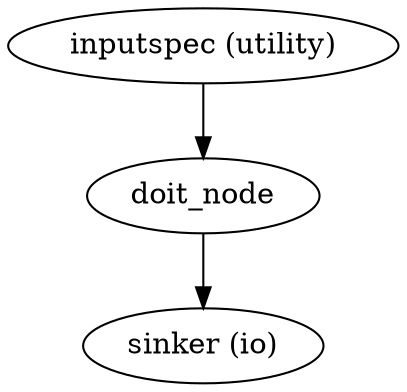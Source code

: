 strict digraph "" {
"sinker (io)";
doit_node;
"inputspec (utility)";
doit_node -> "sinker (io)";
"inputspec (utility)" -> doit_node;
}
